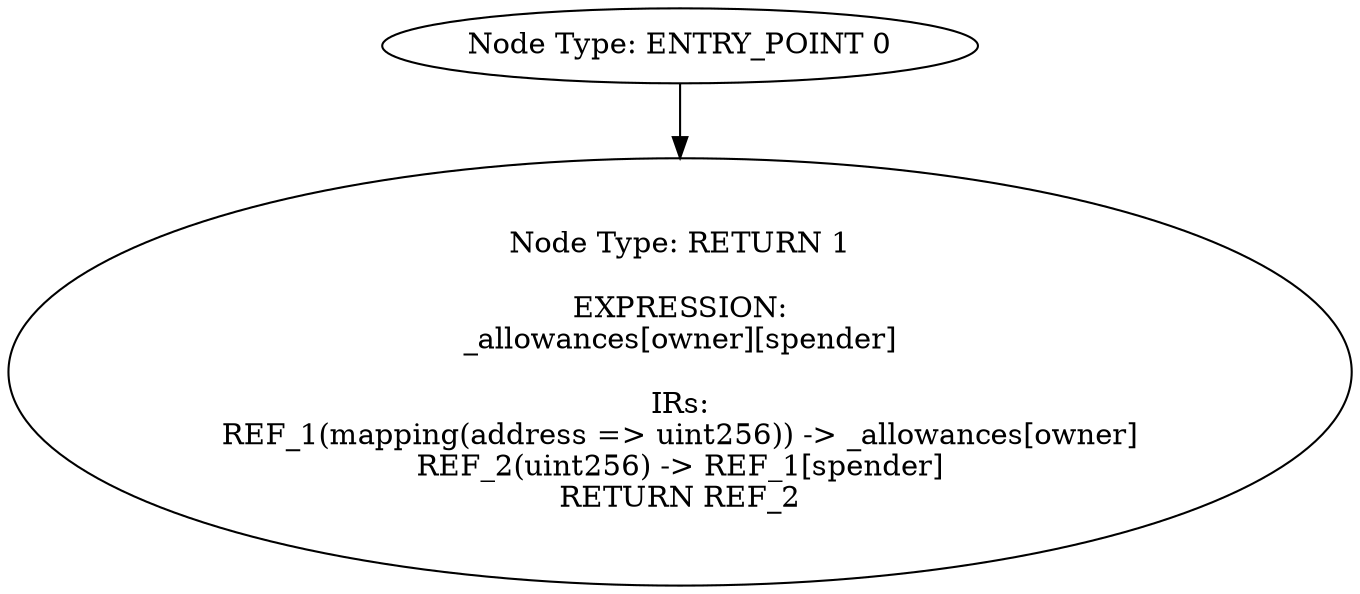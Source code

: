 digraph{
0[label="Node Type: ENTRY_POINT 0
"];
0->1;
1[label="Node Type: RETURN 1

EXPRESSION:
_allowances[owner][spender]

IRs:
REF_1(mapping(address => uint256)) -> _allowances[owner]
REF_2(uint256) -> REF_1[spender]
RETURN REF_2"];
}
